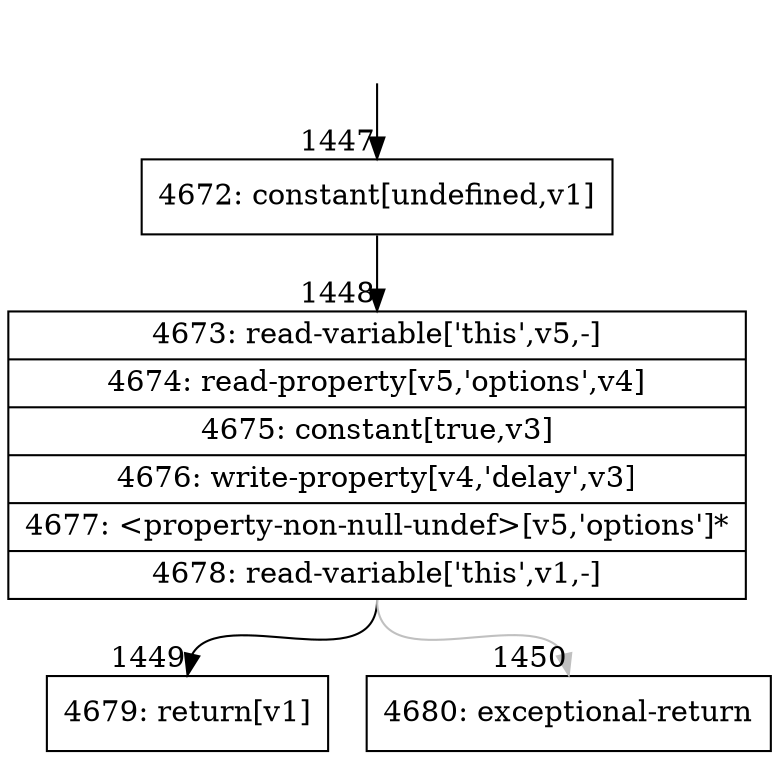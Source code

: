digraph {
rankdir="TD"
BB_entry140[shape=none,label=""];
BB_entry140 -> BB1447 [tailport=s, headport=n, headlabel="    1447"]
BB1447 [shape=record label="{4672: constant[undefined,v1]}" ] 
BB1447 -> BB1448 [tailport=s, headport=n, headlabel="      1448"]
BB1448 [shape=record label="{4673: read-variable['this',v5,-]|4674: read-property[v5,'options',v4]|4675: constant[true,v3]|4676: write-property[v4,'delay',v3]|4677: \<property-non-null-undef\>[v5,'options']*|4678: read-variable['this',v1,-]}" ] 
BB1448 -> BB1449 [tailport=s, headport=n, headlabel="      1449"]
BB1448 -> BB1450 [tailport=s, headport=n, color=gray, headlabel="      1450"]
BB1449 [shape=record label="{4679: return[v1]}" ] 
BB1450 [shape=record label="{4680: exceptional-return}" ] 
//#$~ 1815
}
